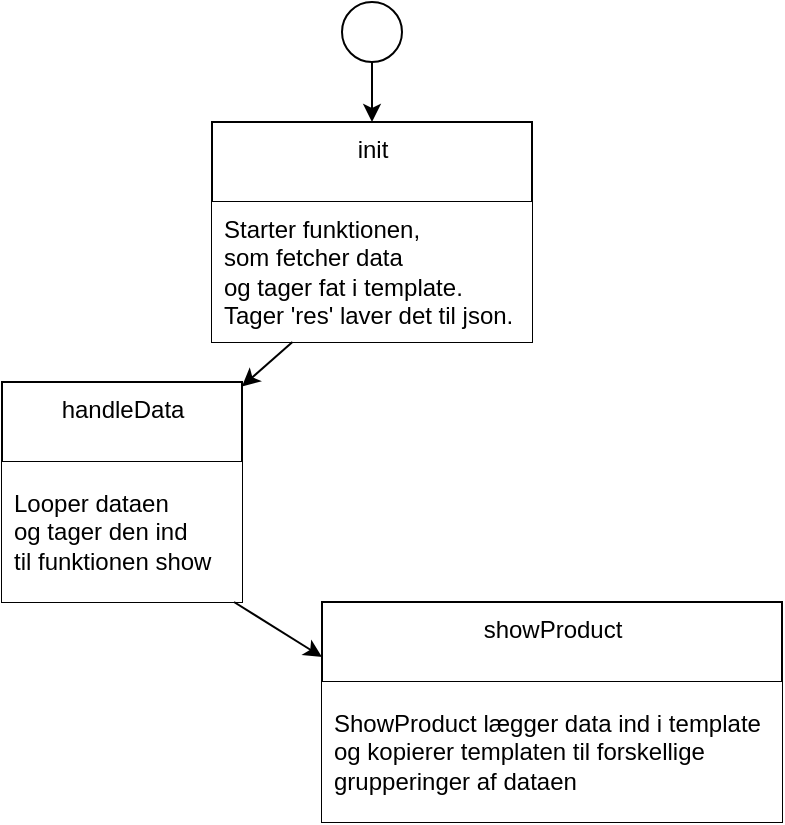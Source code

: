 <mxfile>
    <diagram id="L04195jJ_cg58UtbFENb" name="Page-1">
        <mxGraphModel dx="214" dy="633" grid="1" gridSize="10" guides="1" tooltips="1" connect="1" arrows="1" fold="1" page="1" pageScale="1" pageWidth="1100" pageHeight="850" background="#ffffff" math="0" shadow="0">
            <root>
                <mxCell id="0"/>
                <mxCell id="1" parent="0"/>
                <mxCell id="12" style="edgeStyle=none;html=1;strokeColor=#000000;" edge="1" parent="1" source="2" target="3">
                    <mxGeometry relative="1" as="geometry"/>
                </mxCell>
                <mxCell id="2" value="" style="ellipse;" vertex="1" parent="1">
                    <mxGeometry x="230" y="20" width="30" height="30" as="geometry"/>
                </mxCell>
                <mxCell id="3" value="init" style="swimlane;fontStyle=0;align=center;verticalAlign=top;childLayout=stackLayout;horizontal=1;startSize=40;horizontalStack=0;resizeParent=1;resizeParentMax=0;resizeLast=0;collapsible=0;marginBottom=0;html=1;" vertex="1" parent="1">
                    <mxGeometry x="165" y="80" width="160" height="110" as="geometry"/>
                </mxCell>
                <mxCell id="4" value="Starter funktionen, &lt;br&gt;som fetcher data&amp;nbsp;&lt;br&gt;og tager fat i template.&lt;br&gt;Tager 'res' laver det til json." style="text;html=1;strokeColor=none;fillColor=default;align=left;verticalAlign=middle;spacingLeft=4;spacingRight=4;overflow=hidden;rotatable=0;points=[[0,0.5],[1,0.5]];portConstraint=eastwest;" vertex="1" parent="3">
                    <mxGeometry y="40" width="160" height="70" as="geometry"/>
                </mxCell>
                <mxCell id="5" value="handleData" style="swimlane;fontStyle=0;align=center;verticalAlign=top;childLayout=stackLayout;horizontal=1;startSize=40;horizontalStack=0;resizeParent=1;resizeParentMax=0;resizeLast=0;collapsible=0;marginBottom=0;html=1;" vertex="1" parent="1">
                    <mxGeometry x="60" y="210" width="120" height="110" as="geometry"/>
                </mxCell>
                <mxCell id="6" value="Looper dataen&lt;br&gt;og tager den ind&amp;nbsp;&lt;br&gt;til funktionen show" style="text;html=1;strokeColor=none;fillColor=default;align=left;verticalAlign=middle;spacingLeft=4;spacingRight=4;overflow=hidden;rotatable=0;points=[[0,0.5],[1,0.5]];portConstraint=eastwest;" vertex="1" parent="5">
                    <mxGeometry y="40" width="120" height="70" as="geometry"/>
                </mxCell>
                <mxCell id="10" value="showProduct" style="swimlane;fontStyle=0;align=center;verticalAlign=top;childLayout=stackLayout;horizontal=1;startSize=40;horizontalStack=0;resizeParent=1;resizeParentMax=0;resizeLast=0;collapsible=0;marginBottom=0;html=1;" vertex="1" parent="1">
                    <mxGeometry x="220" y="320" width="230" height="110" as="geometry"/>
                </mxCell>
                <mxCell id="11" value="ShowProduct lægger data ind i template&amp;nbsp;&lt;br&gt;og kopierer templaten til forskellige&lt;br&gt;grupperinger af dataen" style="text;html=1;strokeColor=none;fillColor=default;align=left;verticalAlign=middle;spacingLeft=4;spacingRight=4;overflow=hidden;rotatable=0;points=[[0,0.5],[1,0.5]];portConstraint=eastwest;" vertex="1" parent="10">
                    <mxGeometry y="40" width="230" height="70" as="geometry"/>
                </mxCell>
                <mxCell id="13" style="edgeStyle=none;html=1;strokeColor=#000000;" edge="1" parent="1" source="4" target="5">
                    <mxGeometry relative="1" as="geometry"/>
                </mxCell>
                <mxCell id="14" style="edgeStyle=none;html=1;entryX=0;entryY=0.25;entryDx=0;entryDy=0;strokeColor=#000000;" edge="1" parent="1" source="6" target="10">
                    <mxGeometry relative="1" as="geometry"/>
                </mxCell>
            </root>
        </mxGraphModel>
    </diagram>
</mxfile>